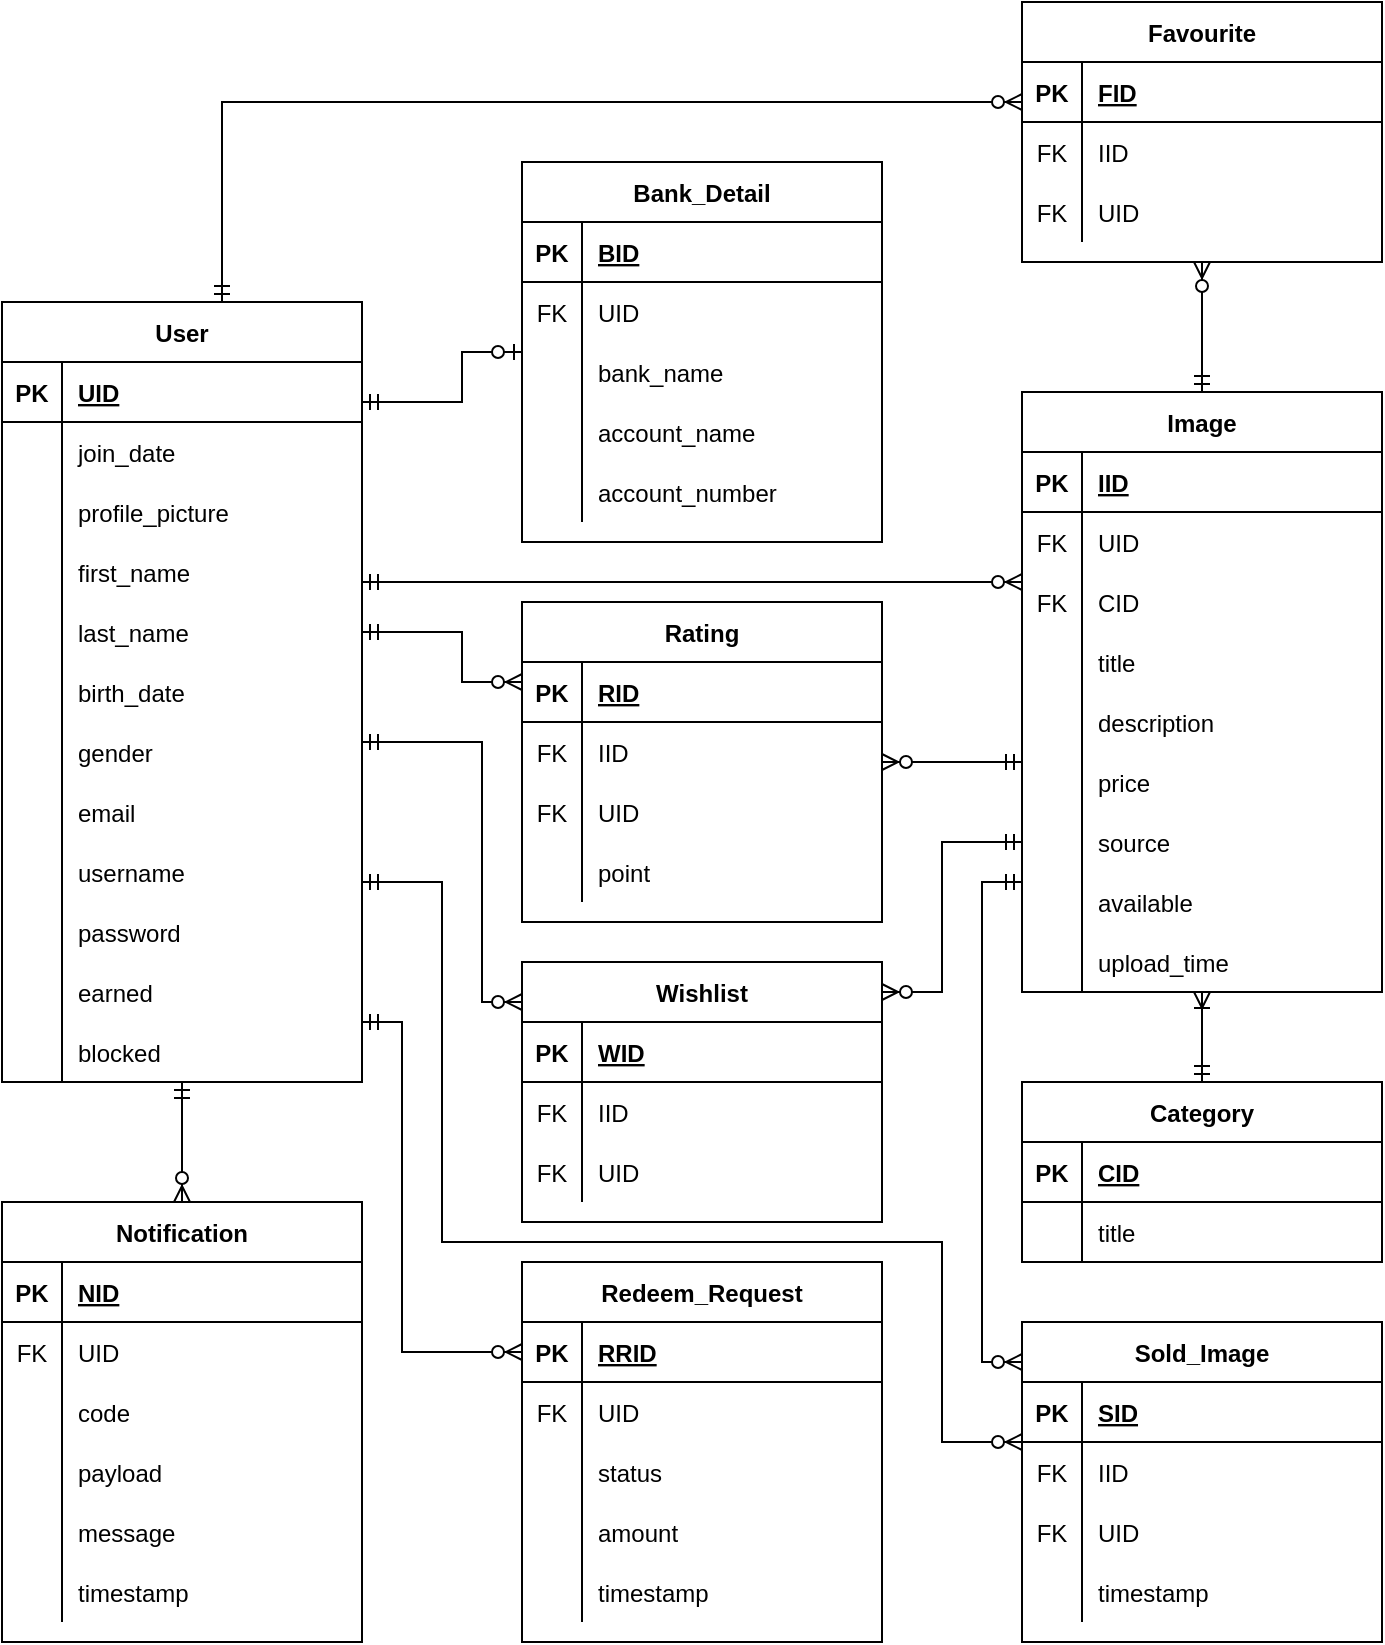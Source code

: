 <mxfile version="13.9.2" type="device"><diagram id="uGqhTN3AD_uf4wapNCK_" name="Page-1"><mxGraphModel dx="1673" dy="949" grid="1" gridSize="10" guides="1" tooltips="1" connect="1" arrows="1" fold="1" page="1" pageScale="1" pageWidth="827" pageHeight="1169" math="0" shadow="0"><root><mxCell id="0"/><mxCell id="1" parent="0"/><mxCell id="7LyW5g7tcgOkLx44lqVS-1" style="edgeStyle=orthogonalEdgeStyle;rounded=0;orthogonalLoop=1;jettySize=auto;html=1;endArrow=ERoneToMany;endFill=0;startArrow=ERmandOne;startFill=0;" edge="1" parent="1" source="88NbqXuKQ_mqCfw9Evpa-27" target="88NbqXuKQ_mqCfw9Evpa-14"><mxGeometry relative="1" as="geometry"><Array as="points"/></mxGeometry></mxCell><mxCell id="88NbqXuKQ_mqCfw9Evpa-27" value="Category" style="shape=table;startSize=30;container=1;collapsible=1;childLayout=tableLayout;fixedRows=1;rowLines=0;fontStyle=1;align=center;resizeLast=1;" parent="1" vertex="1"><mxGeometry x="580" y="630" width="180" height="90" as="geometry"/></mxCell><mxCell id="88NbqXuKQ_mqCfw9Evpa-28" value="" style="shape=partialRectangle;collapsible=0;dropTarget=0;pointerEvents=0;fillColor=none;top=0;left=0;bottom=1;right=0;points=[[0,0.5],[1,0.5]];portConstraint=eastwest;" parent="88NbqXuKQ_mqCfw9Evpa-27" vertex="1"><mxGeometry y="30" width="180" height="30" as="geometry"/></mxCell><mxCell id="88NbqXuKQ_mqCfw9Evpa-29" value="PK" style="shape=partialRectangle;connectable=0;fillColor=none;top=0;left=0;bottom=0;right=0;fontStyle=1;overflow=hidden;" parent="88NbqXuKQ_mqCfw9Evpa-28" vertex="1"><mxGeometry width="30" height="30" as="geometry"/></mxCell><mxCell id="88NbqXuKQ_mqCfw9Evpa-30" value="CID" style="shape=partialRectangle;connectable=0;fillColor=none;top=0;left=0;bottom=0;right=0;align=left;spacingLeft=6;fontStyle=5;overflow=hidden;" parent="88NbqXuKQ_mqCfw9Evpa-28" vertex="1"><mxGeometry x="30" width="150" height="30" as="geometry"/></mxCell><mxCell id="88NbqXuKQ_mqCfw9Evpa-31" value="" style="shape=partialRectangle;collapsible=0;dropTarget=0;pointerEvents=0;fillColor=none;top=0;left=0;bottom=0;right=0;points=[[0,0.5],[1,0.5]];portConstraint=eastwest;" parent="88NbqXuKQ_mqCfw9Evpa-27" vertex="1"><mxGeometry y="60" width="180" height="30" as="geometry"/></mxCell><mxCell id="88NbqXuKQ_mqCfw9Evpa-32" value="" style="shape=partialRectangle;connectable=0;fillColor=none;top=0;left=0;bottom=0;right=0;editable=1;overflow=hidden;" parent="88NbqXuKQ_mqCfw9Evpa-31" vertex="1"><mxGeometry width="30" height="30" as="geometry"/></mxCell><mxCell id="88NbqXuKQ_mqCfw9Evpa-33" value="title" style="shape=partialRectangle;connectable=0;fillColor=none;top=0;left=0;bottom=0;right=0;align=left;spacingLeft=6;overflow=hidden;" parent="88NbqXuKQ_mqCfw9Evpa-31" vertex="1"><mxGeometry x="30" width="150" height="30" as="geometry"/></mxCell><mxCell id="88NbqXuKQ_mqCfw9Evpa-14" value="Image" style="shape=table;startSize=30;container=1;collapsible=1;childLayout=tableLayout;fixedRows=1;rowLines=0;fontStyle=1;align=center;resizeLast=1;" parent="1" vertex="1"><mxGeometry x="580" y="285" width="180" height="300" as="geometry"/></mxCell><mxCell id="88NbqXuKQ_mqCfw9Evpa-15" value="" style="shape=partialRectangle;collapsible=0;dropTarget=0;pointerEvents=0;fillColor=none;top=0;left=0;bottom=1;right=0;points=[[0,0.5],[1,0.5]];portConstraint=eastwest;" parent="88NbqXuKQ_mqCfw9Evpa-14" vertex="1"><mxGeometry y="30" width="180" height="30" as="geometry"/></mxCell><mxCell id="88NbqXuKQ_mqCfw9Evpa-16" value="PK" style="shape=partialRectangle;connectable=0;fillColor=none;top=0;left=0;bottom=0;right=0;fontStyle=1;overflow=hidden;" parent="88NbqXuKQ_mqCfw9Evpa-15" vertex="1"><mxGeometry width="30" height="30" as="geometry"/></mxCell><mxCell id="88NbqXuKQ_mqCfw9Evpa-17" value="IID" style="shape=partialRectangle;connectable=0;fillColor=none;top=0;left=0;bottom=0;right=0;align=left;spacingLeft=6;fontStyle=5;overflow=hidden;" parent="88NbqXuKQ_mqCfw9Evpa-15" vertex="1"><mxGeometry x="30" width="150" height="30" as="geometry"/></mxCell><mxCell id="88NbqXuKQ_mqCfw9Evpa-191" value="" style="shape=partialRectangle;collapsible=0;dropTarget=0;pointerEvents=0;fillColor=none;top=0;left=0;bottom=0;right=0;points=[[0,0.5],[1,0.5]];portConstraint=eastwest;" parent="88NbqXuKQ_mqCfw9Evpa-14" vertex="1"><mxGeometry y="60" width="180" height="30" as="geometry"/></mxCell><mxCell id="88NbqXuKQ_mqCfw9Evpa-192" value="FK" style="shape=partialRectangle;connectable=0;fillColor=none;top=0;left=0;bottom=0;right=0;editable=1;overflow=hidden;" parent="88NbqXuKQ_mqCfw9Evpa-191" vertex="1"><mxGeometry width="30" height="30" as="geometry"/></mxCell><mxCell id="88NbqXuKQ_mqCfw9Evpa-193" value="UID" style="shape=partialRectangle;connectable=0;fillColor=none;top=0;left=0;bottom=0;right=0;align=left;spacingLeft=6;overflow=hidden;" parent="88NbqXuKQ_mqCfw9Evpa-191" vertex="1"><mxGeometry x="30" width="150" height="30" as="geometry"/></mxCell><mxCell id="88NbqXuKQ_mqCfw9Evpa-18" value="" style="shape=partialRectangle;collapsible=0;dropTarget=0;pointerEvents=0;fillColor=none;top=0;left=0;bottom=0;right=0;points=[[0,0.5],[1,0.5]];portConstraint=eastwest;" parent="88NbqXuKQ_mqCfw9Evpa-14" vertex="1"><mxGeometry y="90" width="180" height="30" as="geometry"/></mxCell><mxCell id="88NbqXuKQ_mqCfw9Evpa-19" value="FK" style="shape=partialRectangle;connectable=0;fillColor=none;top=0;left=0;bottom=0;right=0;editable=1;overflow=hidden;" parent="88NbqXuKQ_mqCfw9Evpa-18" vertex="1"><mxGeometry width="30" height="30" as="geometry"/></mxCell><mxCell id="88NbqXuKQ_mqCfw9Evpa-20" value="CID" style="shape=partialRectangle;connectable=0;fillColor=none;top=0;left=0;bottom=0;right=0;align=left;spacingLeft=6;overflow=hidden;" parent="88NbqXuKQ_mqCfw9Evpa-18" vertex="1"><mxGeometry x="30" width="150" height="30" as="geometry"/></mxCell><mxCell id="88NbqXuKQ_mqCfw9Evpa-21" value="" style="shape=partialRectangle;collapsible=0;dropTarget=0;pointerEvents=0;fillColor=none;top=0;left=0;bottom=0;right=0;points=[[0,0.5],[1,0.5]];portConstraint=eastwest;" parent="88NbqXuKQ_mqCfw9Evpa-14" vertex="1"><mxGeometry y="120" width="180" height="30" as="geometry"/></mxCell><mxCell id="88NbqXuKQ_mqCfw9Evpa-22" value="" style="shape=partialRectangle;connectable=0;fillColor=none;top=0;left=0;bottom=0;right=0;editable=1;overflow=hidden;" parent="88NbqXuKQ_mqCfw9Evpa-21" vertex="1"><mxGeometry width="30" height="30" as="geometry"/></mxCell><mxCell id="88NbqXuKQ_mqCfw9Evpa-23" value="title" style="shape=partialRectangle;connectable=0;fillColor=none;top=0;left=0;bottom=0;right=0;align=left;spacingLeft=6;overflow=hidden;" parent="88NbqXuKQ_mqCfw9Evpa-21" vertex="1"><mxGeometry x="30" width="150" height="30" as="geometry"/></mxCell><mxCell id="88NbqXuKQ_mqCfw9Evpa-24" value="" style="shape=partialRectangle;collapsible=0;dropTarget=0;pointerEvents=0;fillColor=none;top=0;left=0;bottom=0;right=0;points=[[0,0.5],[1,0.5]];portConstraint=eastwest;" parent="88NbqXuKQ_mqCfw9Evpa-14" vertex="1"><mxGeometry y="150" width="180" height="30" as="geometry"/></mxCell><mxCell id="88NbqXuKQ_mqCfw9Evpa-25" value="" style="shape=partialRectangle;connectable=0;fillColor=none;top=0;left=0;bottom=0;right=0;editable=1;overflow=hidden;" parent="88NbqXuKQ_mqCfw9Evpa-24" vertex="1"><mxGeometry width="30" height="30" as="geometry"/></mxCell><mxCell id="88NbqXuKQ_mqCfw9Evpa-26" value="description" style="shape=partialRectangle;connectable=0;fillColor=none;top=0;left=0;bottom=0;right=0;align=left;spacingLeft=6;overflow=hidden;" parent="88NbqXuKQ_mqCfw9Evpa-24" vertex="1"><mxGeometry x="30" width="150" height="30" as="geometry"/></mxCell><mxCell id="88NbqXuKQ_mqCfw9Evpa-131" value="" style="shape=partialRectangle;collapsible=0;dropTarget=0;pointerEvents=0;fillColor=none;top=0;left=0;bottom=0;right=0;points=[[0,0.5],[1,0.5]];portConstraint=eastwest;" parent="88NbqXuKQ_mqCfw9Evpa-14" vertex="1"><mxGeometry y="180" width="180" height="30" as="geometry"/></mxCell><mxCell id="88NbqXuKQ_mqCfw9Evpa-132" value="" style="shape=partialRectangle;connectable=0;fillColor=none;top=0;left=0;bottom=0;right=0;editable=1;overflow=hidden;" parent="88NbqXuKQ_mqCfw9Evpa-131" vertex="1"><mxGeometry width="30" height="30" as="geometry"/></mxCell><mxCell id="88NbqXuKQ_mqCfw9Evpa-133" value="price" style="shape=partialRectangle;connectable=0;fillColor=none;top=0;left=0;bottom=0;right=0;align=left;spacingLeft=6;overflow=hidden;" parent="88NbqXuKQ_mqCfw9Evpa-131" vertex="1"><mxGeometry x="30" width="150" height="30" as="geometry"/></mxCell><mxCell id="88NbqXuKQ_mqCfw9Evpa-137" value="" style="shape=partialRectangle;collapsible=0;dropTarget=0;pointerEvents=0;fillColor=none;top=0;left=0;bottom=0;right=0;points=[[0,0.5],[1,0.5]];portConstraint=eastwest;" parent="88NbqXuKQ_mqCfw9Evpa-14" vertex="1"><mxGeometry y="210" width="180" height="30" as="geometry"/></mxCell><mxCell id="88NbqXuKQ_mqCfw9Evpa-138" value="" style="shape=partialRectangle;connectable=0;fillColor=none;top=0;left=0;bottom=0;right=0;editable=1;overflow=hidden;" parent="88NbqXuKQ_mqCfw9Evpa-137" vertex="1"><mxGeometry width="30" height="30" as="geometry"/></mxCell><mxCell id="88NbqXuKQ_mqCfw9Evpa-139" value="source" style="shape=partialRectangle;connectable=0;fillColor=none;top=0;left=0;bottom=0;right=0;align=left;spacingLeft=6;overflow=hidden;" parent="88NbqXuKQ_mqCfw9Evpa-137" vertex="1"><mxGeometry x="30" width="150" height="30" as="geometry"/></mxCell><mxCell id="88NbqXuKQ_mqCfw9Evpa-141" value="" style="shape=partialRectangle;collapsible=0;dropTarget=0;pointerEvents=0;fillColor=none;top=0;left=0;bottom=0;right=0;points=[[0,0.5],[1,0.5]];portConstraint=eastwest;" parent="88NbqXuKQ_mqCfw9Evpa-14" vertex="1"><mxGeometry y="240" width="180" height="30" as="geometry"/></mxCell><mxCell id="88NbqXuKQ_mqCfw9Evpa-142" value="" style="shape=partialRectangle;connectable=0;fillColor=none;top=0;left=0;bottom=0;right=0;editable=1;overflow=hidden;" parent="88NbqXuKQ_mqCfw9Evpa-141" vertex="1"><mxGeometry width="30" height="30" as="geometry"/></mxCell><mxCell id="88NbqXuKQ_mqCfw9Evpa-143" value="available" style="shape=partialRectangle;connectable=0;fillColor=none;top=0;left=0;bottom=0;right=0;align=left;spacingLeft=6;overflow=hidden;" parent="88NbqXuKQ_mqCfw9Evpa-141" vertex="1"><mxGeometry x="30" width="150" height="30" as="geometry"/></mxCell><mxCell id="88NbqXuKQ_mqCfw9Evpa-134" value="" style="shape=partialRectangle;collapsible=0;dropTarget=0;pointerEvents=0;fillColor=none;top=0;left=0;bottom=0;right=0;points=[[0,0.5],[1,0.5]];portConstraint=eastwest;" parent="88NbqXuKQ_mqCfw9Evpa-14" vertex="1"><mxGeometry y="270" width="180" height="30" as="geometry"/></mxCell><mxCell id="88NbqXuKQ_mqCfw9Evpa-135" value="" style="shape=partialRectangle;connectable=0;fillColor=none;top=0;left=0;bottom=0;right=0;editable=1;overflow=hidden;" parent="88NbqXuKQ_mqCfw9Evpa-134" vertex="1"><mxGeometry width="30" height="30" as="geometry"/></mxCell><mxCell id="88NbqXuKQ_mqCfw9Evpa-136" value="upload_time" style="shape=partialRectangle;connectable=0;fillColor=none;top=0;left=0;bottom=0;right=0;align=left;spacingLeft=6;overflow=hidden;" parent="88NbqXuKQ_mqCfw9Evpa-134" vertex="1"><mxGeometry x="30" width="150" height="30" as="geometry"/></mxCell><mxCell id="88NbqXuKQ_mqCfw9Evpa-1" value="User" style="shape=table;startSize=30;container=1;collapsible=1;childLayout=tableLayout;fixedRows=1;rowLines=0;fontStyle=1;align=center;resizeLast=1;" parent="1" vertex="1"><mxGeometry x="70" y="240" width="180" height="390" as="geometry"/></mxCell><mxCell id="88NbqXuKQ_mqCfw9Evpa-2" value="" style="shape=partialRectangle;collapsible=0;dropTarget=0;pointerEvents=0;fillColor=none;top=0;left=0;bottom=1;right=0;points=[[0,0.5],[1,0.5]];portConstraint=eastwest;" parent="88NbqXuKQ_mqCfw9Evpa-1" vertex="1"><mxGeometry y="30" width="180" height="30" as="geometry"/></mxCell><mxCell id="88NbqXuKQ_mqCfw9Evpa-3" value="PK" style="shape=partialRectangle;connectable=0;fillColor=none;top=0;left=0;bottom=0;right=0;fontStyle=1;overflow=hidden;" parent="88NbqXuKQ_mqCfw9Evpa-2" vertex="1"><mxGeometry width="30" height="30" as="geometry"/></mxCell><mxCell id="88NbqXuKQ_mqCfw9Evpa-4" value="UID" style="shape=partialRectangle;connectable=0;fillColor=none;top=0;left=0;bottom=0;right=0;align=left;spacingLeft=6;fontStyle=5;overflow=hidden;" parent="88NbqXuKQ_mqCfw9Evpa-2" vertex="1"><mxGeometry x="30" width="150" height="30" as="geometry"/></mxCell><mxCell id="88NbqXuKQ_mqCfw9Evpa-156" value="" style="shape=partialRectangle;collapsible=0;dropTarget=0;pointerEvents=0;fillColor=none;top=0;left=0;bottom=0;right=0;points=[[0,0.5],[1,0.5]];portConstraint=eastwest;" parent="88NbqXuKQ_mqCfw9Evpa-1" vertex="1"><mxGeometry y="60" width="180" height="30" as="geometry"/></mxCell><mxCell id="88NbqXuKQ_mqCfw9Evpa-157" value="" style="shape=partialRectangle;connectable=0;fillColor=none;top=0;left=0;bottom=0;right=0;editable=1;overflow=hidden;" parent="88NbqXuKQ_mqCfw9Evpa-156" vertex="1"><mxGeometry width="30" height="30" as="geometry"/></mxCell><mxCell id="88NbqXuKQ_mqCfw9Evpa-158" value="join_date" style="shape=partialRectangle;connectable=0;fillColor=none;top=0;left=0;bottom=0;right=0;align=left;spacingLeft=6;overflow=hidden;" parent="88NbqXuKQ_mqCfw9Evpa-156" vertex="1"><mxGeometry x="30" width="150" height="30" as="geometry"/></mxCell><mxCell id="88NbqXuKQ_mqCfw9Evpa-232" value="" style="shape=partialRectangle;collapsible=0;dropTarget=0;pointerEvents=0;fillColor=none;top=0;left=0;bottom=0;right=0;points=[[0,0.5],[1,0.5]];portConstraint=eastwest;" parent="88NbqXuKQ_mqCfw9Evpa-1" vertex="1"><mxGeometry y="90" width="180" height="30" as="geometry"/></mxCell><mxCell id="88NbqXuKQ_mqCfw9Evpa-233" value="" style="shape=partialRectangle;connectable=0;fillColor=none;top=0;left=0;bottom=0;right=0;editable=1;overflow=hidden;" parent="88NbqXuKQ_mqCfw9Evpa-232" vertex="1"><mxGeometry width="30" height="30" as="geometry"/></mxCell><mxCell id="88NbqXuKQ_mqCfw9Evpa-234" value="profile_picture" style="shape=partialRectangle;connectable=0;fillColor=none;top=0;left=0;bottom=0;right=0;align=left;spacingLeft=6;overflow=hidden;" parent="88NbqXuKQ_mqCfw9Evpa-232" vertex="1"><mxGeometry x="30" width="150" height="30" as="geometry"/></mxCell><mxCell id="88NbqXuKQ_mqCfw9Evpa-11" value="" style="shape=partialRectangle;collapsible=0;dropTarget=0;pointerEvents=0;fillColor=none;top=0;left=0;bottom=0;right=0;points=[[0,0.5],[1,0.5]];portConstraint=eastwest;" parent="88NbqXuKQ_mqCfw9Evpa-1" vertex="1"><mxGeometry y="120" width="180" height="30" as="geometry"/></mxCell><mxCell id="88NbqXuKQ_mqCfw9Evpa-12" value="" style="shape=partialRectangle;connectable=0;fillColor=none;top=0;left=0;bottom=0;right=0;editable=1;overflow=hidden;" parent="88NbqXuKQ_mqCfw9Evpa-11" vertex="1"><mxGeometry width="30" height="30" as="geometry"/></mxCell><mxCell id="88NbqXuKQ_mqCfw9Evpa-13" value="first_name" style="shape=partialRectangle;connectable=0;fillColor=none;top=0;left=0;bottom=0;right=0;align=left;spacingLeft=6;overflow=hidden;" parent="88NbqXuKQ_mqCfw9Evpa-11" vertex="1"><mxGeometry x="30" width="150" height="30" as="geometry"/></mxCell><mxCell id="88NbqXuKQ_mqCfw9Evpa-144" value="" style="shape=partialRectangle;collapsible=0;dropTarget=0;pointerEvents=0;fillColor=none;top=0;left=0;bottom=0;right=0;points=[[0,0.5],[1,0.5]];portConstraint=eastwest;" parent="88NbqXuKQ_mqCfw9Evpa-1" vertex="1"><mxGeometry y="150" width="180" height="30" as="geometry"/></mxCell><mxCell id="88NbqXuKQ_mqCfw9Evpa-145" value="" style="shape=partialRectangle;connectable=0;fillColor=none;top=0;left=0;bottom=0;right=0;editable=1;overflow=hidden;" parent="88NbqXuKQ_mqCfw9Evpa-144" vertex="1"><mxGeometry width="30" height="30" as="geometry"/></mxCell><mxCell id="88NbqXuKQ_mqCfw9Evpa-146" value="last_name" style="shape=partialRectangle;connectable=0;fillColor=none;top=0;left=0;bottom=0;right=0;align=left;spacingLeft=6;overflow=hidden;" parent="88NbqXuKQ_mqCfw9Evpa-144" vertex="1"><mxGeometry x="30" width="150" height="30" as="geometry"/></mxCell><mxCell id="88NbqXuKQ_mqCfw9Evpa-150" value="" style="shape=partialRectangle;collapsible=0;dropTarget=0;pointerEvents=0;fillColor=none;top=0;left=0;bottom=0;right=0;points=[[0,0.5],[1,0.5]];portConstraint=eastwest;" parent="88NbqXuKQ_mqCfw9Evpa-1" vertex="1"><mxGeometry y="180" width="180" height="30" as="geometry"/></mxCell><mxCell id="88NbqXuKQ_mqCfw9Evpa-151" value="" style="shape=partialRectangle;connectable=0;fillColor=none;top=0;left=0;bottom=0;right=0;editable=1;overflow=hidden;" parent="88NbqXuKQ_mqCfw9Evpa-150" vertex="1"><mxGeometry width="30" height="30" as="geometry"/></mxCell><mxCell id="88NbqXuKQ_mqCfw9Evpa-152" value="birth_date" style="shape=partialRectangle;connectable=0;fillColor=none;top=0;left=0;bottom=0;right=0;align=left;spacingLeft=6;overflow=hidden;" parent="88NbqXuKQ_mqCfw9Evpa-150" vertex="1"><mxGeometry x="30" width="150" height="30" as="geometry"/></mxCell><mxCell id="88NbqXuKQ_mqCfw9Evpa-147" value="" style="shape=partialRectangle;collapsible=0;dropTarget=0;pointerEvents=0;fillColor=none;top=0;left=0;bottom=0;right=0;points=[[0,0.5],[1,0.5]];portConstraint=eastwest;" parent="88NbqXuKQ_mqCfw9Evpa-1" vertex="1"><mxGeometry y="210" width="180" height="30" as="geometry"/></mxCell><mxCell id="88NbqXuKQ_mqCfw9Evpa-148" value="" style="shape=partialRectangle;connectable=0;fillColor=none;top=0;left=0;bottom=0;right=0;editable=1;overflow=hidden;" parent="88NbqXuKQ_mqCfw9Evpa-147" vertex="1"><mxGeometry width="30" height="30" as="geometry"/></mxCell><mxCell id="88NbqXuKQ_mqCfw9Evpa-149" value="gender" style="shape=partialRectangle;connectable=0;fillColor=none;top=0;left=0;bottom=0;right=0;align=left;spacingLeft=6;overflow=hidden;" parent="88NbqXuKQ_mqCfw9Evpa-147" vertex="1"><mxGeometry x="30" width="150" height="30" as="geometry"/></mxCell><mxCell id="88NbqXuKQ_mqCfw9Evpa-153" value="" style="shape=partialRectangle;collapsible=0;dropTarget=0;pointerEvents=0;fillColor=none;top=0;left=0;bottom=0;right=0;points=[[0,0.5],[1,0.5]];portConstraint=eastwest;" parent="88NbqXuKQ_mqCfw9Evpa-1" vertex="1"><mxGeometry y="240" width="180" height="30" as="geometry"/></mxCell><mxCell id="88NbqXuKQ_mqCfw9Evpa-154" value="" style="shape=partialRectangle;connectable=0;fillColor=none;top=0;left=0;bottom=0;right=0;editable=1;overflow=hidden;" parent="88NbqXuKQ_mqCfw9Evpa-153" vertex="1"><mxGeometry width="30" height="30" as="geometry"/></mxCell><mxCell id="88NbqXuKQ_mqCfw9Evpa-155" value="email" style="shape=partialRectangle;connectable=0;fillColor=none;top=0;left=0;bottom=0;right=0;align=left;spacingLeft=6;overflow=hidden;" parent="88NbqXuKQ_mqCfw9Evpa-153" vertex="1"><mxGeometry x="30" width="150" height="30" as="geometry"/></mxCell><mxCell id="88NbqXuKQ_mqCfw9Evpa-5" value="" style="shape=partialRectangle;collapsible=0;dropTarget=0;pointerEvents=0;fillColor=none;top=0;left=0;bottom=0;right=0;points=[[0,0.5],[1,0.5]];portConstraint=eastwest;" parent="88NbqXuKQ_mqCfw9Evpa-1" vertex="1"><mxGeometry y="270" width="180" height="30" as="geometry"/></mxCell><mxCell id="88NbqXuKQ_mqCfw9Evpa-6" value="" style="shape=partialRectangle;connectable=0;fillColor=none;top=0;left=0;bottom=0;right=0;editable=1;overflow=hidden;" parent="88NbqXuKQ_mqCfw9Evpa-5" vertex="1"><mxGeometry width="30" height="30" as="geometry"/></mxCell><mxCell id="88NbqXuKQ_mqCfw9Evpa-7" value="username" style="shape=partialRectangle;connectable=0;fillColor=none;top=0;left=0;bottom=0;right=0;align=left;spacingLeft=6;overflow=hidden;" parent="88NbqXuKQ_mqCfw9Evpa-5" vertex="1"><mxGeometry x="30" width="150" height="30" as="geometry"/></mxCell><mxCell id="88NbqXuKQ_mqCfw9Evpa-8" value="" style="shape=partialRectangle;collapsible=0;dropTarget=0;pointerEvents=0;fillColor=none;top=0;left=0;bottom=0;right=0;points=[[0,0.5],[1,0.5]];portConstraint=eastwest;" parent="88NbqXuKQ_mqCfw9Evpa-1" vertex="1"><mxGeometry y="300" width="180" height="30" as="geometry"/></mxCell><mxCell id="88NbqXuKQ_mqCfw9Evpa-9" value="" style="shape=partialRectangle;connectable=0;fillColor=none;top=0;left=0;bottom=0;right=0;editable=1;overflow=hidden;" parent="88NbqXuKQ_mqCfw9Evpa-8" vertex="1"><mxGeometry width="30" height="30" as="geometry"/></mxCell><mxCell id="88NbqXuKQ_mqCfw9Evpa-10" value="password" style="shape=partialRectangle;connectable=0;fillColor=none;top=0;left=0;bottom=0;right=0;align=left;spacingLeft=6;overflow=hidden;" parent="88NbqXuKQ_mqCfw9Evpa-8" vertex="1"><mxGeometry x="30" width="150" height="30" as="geometry"/></mxCell><mxCell id="88NbqXuKQ_mqCfw9Evpa-159" value="" style="shape=partialRectangle;collapsible=0;dropTarget=0;pointerEvents=0;fillColor=none;top=0;left=0;bottom=0;right=0;points=[[0,0.5],[1,0.5]];portConstraint=eastwest;" parent="88NbqXuKQ_mqCfw9Evpa-1" vertex="1"><mxGeometry y="330" width="180" height="30" as="geometry"/></mxCell><mxCell id="88NbqXuKQ_mqCfw9Evpa-160" value="" style="shape=partialRectangle;connectable=0;fillColor=none;top=0;left=0;bottom=0;right=0;editable=1;overflow=hidden;" parent="88NbqXuKQ_mqCfw9Evpa-159" vertex="1"><mxGeometry width="30" height="30" as="geometry"/></mxCell><mxCell id="88NbqXuKQ_mqCfw9Evpa-161" value="earned" style="shape=partialRectangle;connectable=0;fillColor=none;top=0;left=0;bottom=0;right=0;align=left;spacingLeft=6;overflow=hidden;" parent="88NbqXuKQ_mqCfw9Evpa-159" vertex="1"><mxGeometry x="30" width="150" height="30" as="geometry"/></mxCell><mxCell id="88NbqXuKQ_mqCfw9Evpa-229" value="" style="shape=partialRectangle;collapsible=0;dropTarget=0;pointerEvents=0;fillColor=none;top=0;left=0;bottom=0;right=0;points=[[0,0.5],[1,0.5]];portConstraint=eastwest;" parent="88NbqXuKQ_mqCfw9Evpa-1" vertex="1"><mxGeometry y="360" width="180" height="30" as="geometry"/></mxCell><mxCell id="88NbqXuKQ_mqCfw9Evpa-230" value="" style="shape=partialRectangle;connectable=0;fillColor=none;top=0;left=0;bottom=0;right=0;editable=1;overflow=hidden;" parent="88NbqXuKQ_mqCfw9Evpa-229" vertex="1"><mxGeometry width="30" height="30" as="geometry"/></mxCell><mxCell id="88NbqXuKQ_mqCfw9Evpa-231" value="blocked" style="shape=partialRectangle;connectable=0;fillColor=none;top=0;left=0;bottom=0;right=0;align=left;spacingLeft=6;overflow=hidden;" parent="88NbqXuKQ_mqCfw9Evpa-229" vertex="1"><mxGeometry x="30" width="150" height="30" as="geometry"/></mxCell><mxCell id="88NbqXuKQ_mqCfw9Evpa-71" value="Rating" style="shape=table;startSize=30;container=1;collapsible=1;childLayout=tableLayout;fixedRows=1;rowLines=0;fontStyle=1;align=center;resizeLast=1;" parent="1" vertex="1"><mxGeometry x="330" y="390" width="180" height="160" as="geometry"/></mxCell><mxCell id="88NbqXuKQ_mqCfw9Evpa-72" value="" style="shape=partialRectangle;collapsible=0;dropTarget=0;pointerEvents=0;fillColor=none;top=0;left=0;bottom=1;right=0;points=[[0,0.5],[1,0.5]];portConstraint=eastwest;" parent="88NbqXuKQ_mqCfw9Evpa-71" vertex="1"><mxGeometry y="30" width="180" height="30" as="geometry"/></mxCell><mxCell id="88NbqXuKQ_mqCfw9Evpa-73" value="PK" style="shape=partialRectangle;connectable=0;fillColor=none;top=0;left=0;bottom=0;right=0;fontStyle=1;overflow=hidden;" parent="88NbqXuKQ_mqCfw9Evpa-72" vertex="1"><mxGeometry width="30" height="30" as="geometry"/></mxCell><mxCell id="88NbqXuKQ_mqCfw9Evpa-74" value="RID" style="shape=partialRectangle;connectable=0;fillColor=none;top=0;left=0;bottom=0;right=0;align=left;spacingLeft=6;fontStyle=5;overflow=hidden;" parent="88NbqXuKQ_mqCfw9Evpa-72" vertex="1"><mxGeometry x="30" width="150" height="30" as="geometry"/></mxCell><mxCell id="88NbqXuKQ_mqCfw9Evpa-75" value="" style="shape=partialRectangle;collapsible=0;dropTarget=0;pointerEvents=0;fillColor=none;top=0;left=0;bottom=0;right=0;points=[[0,0.5],[1,0.5]];portConstraint=eastwest;" parent="88NbqXuKQ_mqCfw9Evpa-71" vertex="1"><mxGeometry y="60" width="180" height="30" as="geometry"/></mxCell><mxCell id="88NbqXuKQ_mqCfw9Evpa-76" value="FK" style="shape=partialRectangle;connectable=0;fillColor=none;top=0;left=0;bottom=0;right=0;editable=1;overflow=hidden;" parent="88NbqXuKQ_mqCfw9Evpa-75" vertex="1"><mxGeometry width="30" height="30" as="geometry"/></mxCell><mxCell id="88NbqXuKQ_mqCfw9Evpa-77" value="IID" style="shape=partialRectangle;connectable=0;fillColor=none;top=0;left=0;bottom=0;right=0;align=left;spacingLeft=6;overflow=hidden;" parent="88NbqXuKQ_mqCfw9Evpa-75" vertex="1"><mxGeometry x="30" width="150" height="30" as="geometry"/></mxCell><mxCell id="88NbqXuKQ_mqCfw9Evpa-78" value="" style="shape=partialRectangle;collapsible=0;dropTarget=0;pointerEvents=0;fillColor=none;top=0;left=0;bottom=0;right=0;points=[[0,0.5],[1,0.5]];portConstraint=eastwest;" parent="88NbqXuKQ_mqCfw9Evpa-71" vertex="1"><mxGeometry y="90" width="180" height="30" as="geometry"/></mxCell><mxCell id="88NbqXuKQ_mqCfw9Evpa-79" value="FK" style="shape=partialRectangle;connectable=0;fillColor=none;top=0;left=0;bottom=0;right=0;editable=1;overflow=hidden;" parent="88NbqXuKQ_mqCfw9Evpa-78" vertex="1"><mxGeometry width="30" height="30" as="geometry"/></mxCell><mxCell id="88NbqXuKQ_mqCfw9Evpa-80" value="UID" style="shape=partialRectangle;connectable=0;fillColor=none;top=0;left=0;bottom=0;right=0;align=left;spacingLeft=6;overflow=hidden;" parent="88NbqXuKQ_mqCfw9Evpa-78" vertex="1"><mxGeometry x="30" width="150" height="30" as="geometry"/></mxCell><mxCell id="88NbqXuKQ_mqCfw9Evpa-81" value="" style="shape=partialRectangle;collapsible=0;dropTarget=0;pointerEvents=0;fillColor=none;top=0;left=0;bottom=0;right=0;points=[[0,0.5],[1,0.5]];portConstraint=eastwest;" parent="88NbqXuKQ_mqCfw9Evpa-71" vertex="1"><mxGeometry y="120" width="180" height="30" as="geometry"/></mxCell><mxCell id="88NbqXuKQ_mqCfw9Evpa-82" value="" style="shape=partialRectangle;connectable=0;fillColor=none;top=0;left=0;bottom=0;right=0;editable=1;overflow=hidden;" parent="88NbqXuKQ_mqCfw9Evpa-81" vertex="1"><mxGeometry width="30" height="30" as="geometry"/></mxCell><mxCell id="88NbqXuKQ_mqCfw9Evpa-83" value="point" style="shape=partialRectangle;connectable=0;fillColor=none;top=0;left=0;bottom=0;right=0;align=left;spacingLeft=6;overflow=hidden;" parent="88NbqXuKQ_mqCfw9Evpa-81" vertex="1"><mxGeometry x="30" width="150" height="30" as="geometry"/></mxCell><mxCell id="88NbqXuKQ_mqCfw9Evpa-175" value="Bank_Detail" style="shape=table;startSize=30;container=1;collapsible=1;childLayout=tableLayout;fixedRows=1;rowLines=0;fontStyle=1;align=center;resizeLast=1;" parent="1" vertex="1"><mxGeometry x="330" y="170" width="180" height="190" as="geometry"/></mxCell><mxCell id="88NbqXuKQ_mqCfw9Evpa-176" value="" style="shape=partialRectangle;collapsible=0;dropTarget=0;pointerEvents=0;fillColor=none;top=0;left=0;bottom=1;right=0;points=[[0,0.5],[1,0.5]];portConstraint=eastwest;" parent="88NbqXuKQ_mqCfw9Evpa-175" vertex="1"><mxGeometry y="30" width="180" height="30" as="geometry"/></mxCell><mxCell id="88NbqXuKQ_mqCfw9Evpa-177" value="PK" style="shape=partialRectangle;connectable=0;fillColor=none;top=0;left=0;bottom=0;right=0;fontStyle=1;overflow=hidden;" parent="88NbqXuKQ_mqCfw9Evpa-176" vertex="1"><mxGeometry width="30" height="30" as="geometry"/></mxCell><mxCell id="88NbqXuKQ_mqCfw9Evpa-178" value="BID" style="shape=partialRectangle;connectable=0;fillColor=none;top=0;left=0;bottom=0;right=0;align=left;spacingLeft=6;fontStyle=5;overflow=hidden;" parent="88NbqXuKQ_mqCfw9Evpa-176" vertex="1"><mxGeometry x="30" width="150" height="30" as="geometry"/></mxCell><mxCell id="88NbqXuKQ_mqCfw9Evpa-179" value="" style="shape=partialRectangle;collapsible=0;dropTarget=0;pointerEvents=0;fillColor=none;top=0;left=0;bottom=0;right=0;points=[[0,0.5],[1,0.5]];portConstraint=eastwest;" parent="88NbqXuKQ_mqCfw9Evpa-175" vertex="1"><mxGeometry y="60" width="180" height="30" as="geometry"/></mxCell><mxCell id="88NbqXuKQ_mqCfw9Evpa-180" value="FK" style="shape=partialRectangle;connectable=0;fillColor=none;top=0;left=0;bottom=0;right=0;editable=1;overflow=hidden;" parent="88NbqXuKQ_mqCfw9Evpa-179" vertex="1"><mxGeometry width="30" height="30" as="geometry"/></mxCell><mxCell id="88NbqXuKQ_mqCfw9Evpa-181" value="UID" style="shape=partialRectangle;connectable=0;fillColor=none;top=0;left=0;bottom=0;right=0;align=left;spacingLeft=6;overflow=hidden;" parent="88NbqXuKQ_mqCfw9Evpa-179" vertex="1"><mxGeometry x="30" width="150" height="30" as="geometry"/></mxCell><mxCell id="88NbqXuKQ_mqCfw9Evpa-182" value="" style="shape=partialRectangle;collapsible=0;dropTarget=0;pointerEvents=0;fillColor=none;top=0;left=0;bottom=0;right=0;points=[[0,0.5],[1,0.5]];portConstraint=eastwest;" parent="88NbqXuKQ_mqCfw9Evpa-175" vertex="1"><mxGeometry y="90" width="180" height="30" as="geometry"/></mxCell><mxCell id="88NbqXuKQ_mqCfw9Evpa-183" value="" style="shape=partialRectangle;connectable=0;fillColor=none;top=0;left=0;bottom=0;right=0;editable=1;overflow=hidden;" parent="88NbqXuKQ_mqCfw9Evpa-182" vertex="1"><mxGeometry width="30" height="30" as="geometry"/></mxCell><mxCell id="88NbqXuKQ_mqCfw9Evpa-184" value="bank_name" style="shape=partialRectangle;connectable=0;fillColor=none;top=0;left=0;bottom=0;right=0;align=left;spacingLeft=6;overflow=hidden;" parent="88NbqXuKQ_mqCfw9Evpa-182" vertex="1"><mxGeometry x="30" width="150" height="30" as="geometry"/></mxCell><mxCell id="88NbqXuKQ_mqCfw9Evpa-185" value="" style="shape=partialRectangle;collapsible=0;dropTarget=0;pointerEvents=0;fillColor=none;top=0;left=0;bottom=0;right=0;points=[[0,0.5],[1,0.5]];portConstraint=eastwest;" parent="88NbqXuKQ_mqCfw9Evpa-175" vertex="1"><mxGeometry y="120" width="180" height="30" as="geometry"/></mxCell><mxCell id="88NbqXuKQ_mqCfw9Evpa-186" value="" style="shape=partialRectangle;connectable=0;fillColor=none;top=0;left=0;bottom=0;right=0;editable=1;overflow=hidden;" parent="88NbqXuKQ_mqCfw9Evpa-185" vertex="1"><mxGeometry width="30" height="30" as="geometry"/></mxCell><mxCell id="88NbqXuKQ_mqCfw9Evpa-187" value="account_name" style="shape=partialRectangle;connectable=0;fillColor=none;top=0;left=0;bottom=0;right=0;align=left;spacingLeft=6;overflow=hidden;" parent="88NbqXuKQ_mqCfw9Evpa-185" vertex="1"><mxGeometry x="30" width="150" height="30" as="geometry"/></mxCell><mxCell id="88NbqXuKQ_mqCfw9Evpa-188" value="" style="shape=partialRectangle;collapsible=0;dropTarget=0;pointerEvents=0;fillColor=none;top=0;left=0;bottom=0;right=0;points=[[0,0.5],[1,0.5]];portConstraint=eastwest;" parent="88NbqXuKQ_mqCfw9Evpa-175" vertex="1"><mxGeometry y="150" width="180" height="30" as="geometry"/></mxCell><mxCell id="88NbqXuKQ_mqCfw9Evpa-189" value="" style="shape=partialRectangle;connectable=0;fillColor=none;top=0;left=0;bottom=0;right=0;editable=1;overflow=hidden;" parent="88NbqXuKQ_mqCfw9Evpa-188" vertex="1"><mxGeometry width="30" height="30" as="geometry"/></mxCell><mxCell id="88NbqXuKQ_mqCfw9Evpa-190" value="account_number" style="shape=partialRectangle;connectable=0;fillColor=none;top=0;left=0;bottom=0;right=0;align=left;spacingLeft=6;overflow=hidden;" parent="88NbqXuKQ_mqCfw9Evpa-188" vertex="1"><mxGeometry x="30" width="150" height="30" as="geometry"/></mxCell><mxCell id="88NbqXuKQ_mqCfw9Evpa-84" value="Favourite" style="shape=table;startSize=30;container=1;collapsible=1;childLayout=tableLayout;fixedRows=1;rowLines=0;fontStyle=1;align=center;resizeLast=1;" parent="1" vertex="1"><mxGeometry x="580" y="90" width="180" height="130" as="geometry"/></mxCell><mxCell id="88NbqXuKQ_mqCfw9Evpa-85" value="" style="shape=partialRectangle;collapsible=0;dropTarget=0;pointerEvents=0;fillColor=none;top=0;left=0;bottom=1;right=0;points=[[0,0.5],[1,0.5]];portConstraint=eastwest;" parent="88NbqXuKQ_mqCfw9Evpa-84" vertex="1"><mxGeometry y="30" width="180" height="30" as="geometry"/></mxCell><mxCell id="88NbqXuKQ_mqCfw9Evpa-86" value="PK" style="shape=partialRectangle;connectable=0;fillColor=none;top=0;left=0;bottom=0;right=0;fontStyle=1;overflow=hidden;" parent="88NbqXuKQ_mqCfw9Evpa-85" vertex="1"><mxGeometry width="30" height="30" as="geometry"/></mxCell><mxCell id="88NbqXuKQ_mqCfw9Evpa-87" value="FID" style="shape=partialRectangle;connectable=0;fillColor=none;top=0;left=0;bottom=0;right=0;align=left;spacingLeft=6;fontStyle=5;overflow=hidden;" parent="88NbqXuKQ_mqCfw9Evpa-85" vertex="1"><mxGeometry x="30" width="150" height="30" as="geometry"/></mxCell><mxCell id="88NbqXuKQ_mqCfw9Evpa-88" value="" style="shape=partialRectangle;collapsible=0;dropTarget=0;pointerEvents=0;fillColor=none;top=0;left=0;bottom=0;right=0;points=[[0,0.5],[1,0.5]];portConstraint=eastwest;" parent="88NbqXuKQ_mqCfw9Evpa-84" vertex="1"><mxGeometry y="60" width="180" height="30" as="geometry"/></mxCell><mxCell id="88NbqXuKQ_mqCfw9Evpa-89" value="FK" style="shape=partialRectangle;connectable=0;fillColor=none;top=0;left=0;bottom=0;right=0;editable=1;overflow=hidden;" parent="88NbqXuKQ_mqCfw9Evpa-88" vertex="1"><mxGeometry width="30" height="30" as="geometry"/></mxCell><mxCell id="88NbqXuKQ_mqCfw9Evpa-90" value="IID" style="shape=partialRectangle;connectable=0;fillColor=none;top=0;left=0;bottom=0;right=0;align=left;spacingLeft=6;overflow=hidden;" parent="88NbqXuKQ_mqCfw9Evpa-88" vertex="1"><mxGeometry x="30" width="150" height="30" as="geometry"/></mxCell><mxCell id="88NbqXuKQ_mqCfw9Evpa-91" value="" style="shape=partialRectangle;collapsible=0;dropTarget=0;pointerEvents=0;fillColor=none;top=0;left=0;bottom=0;right=0;points=[[0,0.5],[1,0.5]];portConstraint=eastwest;" parent="88NbqXuKQ_mqCfw9Evpa-84" vertex="1"><mxGeometry y="90" width="180" height="30" as="geometry"/></mxCell><mxCell id="88NbqXuKQ_mqCfw9Evpa-92" value="FK" style="shape=partialRectangle;connectable=0;fillColor=none;top=0;left=0;bottom=0;right=0;editable=1;overflow=hidden;" parent="88NbqXuKQ_mqCfw9Evpa-91" vertex="1"><mxGeometry width="30" height="30" as="geometry"/></mxCell><mxCell id="88NbqXuKQ_mqCfw9Evpa-93" value="UID" style="shape=partialRectangle;connectable=0;fillColor=none;top=0;left=0;bottom=0;right=0;align=left;spacingLeft=6;overflow=hidden;" parent="88NbqXuKQ_mqCfw9Evpa-91" vertex="1"><mxGeometry x="30" width="150" height="30" as="geometry"/></mxCell><mxCell id="88NbqXuKQ_mqCfw9Evpa-97" value="Wishlist" style="shape=table;startSize=30;container=1;collapsible=1;childLayout=tableLayout;fixedRows=1;rowLines=0;fontStyle=1;align=center;resizeLast=1;" parent="1" vertex="1"><mxGeometry x="330" y="570" width="180" height="130" as="geometry"/></mxCell><mxCell id="88NbqXuKQ_mqCfw9Evpa-98" value="" style="shape=partialRectangle;collapsible=0;dropTarget=0;pointerEvents=0;fillColor=none;top=0;left=0;bottom=1;right=0;points=[[0,0.5],[1,0.5]];portConstraint=eastwest;" parent="88NbqXuKQ_mqCfw9Evpa-97" vertex="1"><mxGeometry y="30" width="180" height="30" as="geometry"/></mxCell><mxCell id="88NbqXuKQ_mqCfw9Evpa-99" value="PK" style="shape=partialRectangle;connectable=0;fillColor=none;top=0;left=0;bottom=0;right=0;fontStyle=1;overflow=hidden;" parent="88NbqXuKQ_mqCfw9Evpa-98" vertex="1"><mxGeometry width="30" height="30" as="geometry"/></mxCell><mxCell id="88NbqXuKQ_mqCfw9Evpa-100" value="WID" style="shape=partialRectangle;connectable=0;fillColor=none;top=0;left=0;bottom=0;right=0;align=left;spacingLeft=6;fontStyle=5;overflow=hidden;" parent="88NbqXuKQ_mqCfw9Evpa-98" vertex="1"><mxGeometry x="30" width="150" height="30" as="geometry"/></mxCell><mxCell id="88NbqXuKQ_mqCfw9Evpa-101" value="" style="shape=partialRectangle;collapsible=0;dropTarget=0;pointerEvents=0;fillColor=none;top=0;left=0;bottom=0;right=0;points=[[0,0.5],[1,0.5]];portConstraint=eastwest;" parent="88NbqXuKQ_mqCfw9Evpa-97" vertex="1"><mxGeometry y="60" width="180" height="30" as="geometry"/></mxCell><mxCell id="88NbqXuKQ_mqCfw9Evpa-102" value="FK" style="shape=partialRectangle;connectable=0;fillColor=none;top=0;left=0;bottom=0;right=0;editable=1;overflow=hidden;" parent="88NbqXuKQ_mqCfw9Evpa-101" vertex="1"><mxGeometry width="30" height="30" as="geometry"/></mxCell><mxCell id="88NbqXuKQ_mqCfw9Evpa-103" value="IID" style="shape=partialRectangle;connectable=0;fillColor=none;top=0;left=0;bottom=0;right=0;align=left;spacingLeft=6;overflow=hidden;" parent="88NbqXuKQ_mqCfw9Evpa-101" vertex="1"><mxGeometry x="30" width="150" height="30" as="geometry"/></mxCell><mxCell id="88NbqXuKQ_mqCfw9Evpa-104" value="" style="shape=partialRectangle;collapsible=0;dropTarget=0;pointerEvents=0;fillColor=none;top=0;left=0;bottom=0;right=0;points=[[0,0.5],[1,0.5]];portConstraint=eastwest;" parent="88NbqXuKQ_mqCfw9Evpa-97" vertex="1"><mxGeometry y="90" width="180" height="30" as="geometry"/></mxCell><mxCell id="88NbqXuKQ_mqCfw9Evpa-105" value="FK" style="shape=partialRectangle;connectable=0;fillColor=none;top=0;left=0;bottom=0;right=0;editable=1;overflow=hidden;" parent="88NbqXuKQ_mqCfw9Evpa-104" vertex="1"><mxGeometry width="30" height="30" as="geometry"/></mxCell><mxCell id="88NbqXuKQ_mqCfw9Evpa-106" value="UID" style="shape=partialRectangle;connectable=0;fillColor=none;top=0;left=0;bottom=0;right=0;align=left;spacingLeft=6;overflow=hidden;" parent="88NbqXuKQ_mqCfw9Evpa-104" vertex="1"><mxGeometry x="30" width="150" height="30" as="geometry"/></mxCell><mxCell id="88NbqXuKQ_mqCfw9Evpa-207" value="Sold_Image" style="shape=table;startSize=30;container=1;collapsible=1;childLayout=tableLayout;fixedRows=1;rowLines=0;fontStyle=1;align=center;resizeLast=1;" parent="1" vertex="1"><mxGeometry x="580" y="750" width="180" height="160" as="geometry"/></mxCell><mxCell id="88NbqXuKQ_mqCfw9Evpa-208" value="" style="shape=partialRectangle;collapsible=0;dropTarget=0;pointerEvents=0;fillColor=none;top=0;left=0;bottom=1;right=0;points=[[0,0.5],[1,0.5]];portConstraint=eastwest;" parent="88NbqXuKQ_mqCfw9Evpa-207" vertex="1"><mxGeometry y="30" width="180" height="30" as="geometry"/></mxCell><mxCell id="88NbqXuKQ_mqCfw9Evpa-209" value="PK" style="shape=partialRectangle;connectable=0;fillColor=none;top=0;left=0;bottom=0;right=0;fontStyle=1;overflow=hidden;" parent="88NbqXuKQ_mqCfw9Evpa-208" vertex="1"><mxGeometry width="30" height="30" as="geometry"/></mxCell><mxCell id="88NbqXuKQ_mqCfw9Evpa-210" value="SID" style="shape=partialRectangle;connectable=0;fillColor=none;top=0;left=0;bottom=0;right=0;align=left;spacingLeft=6;fontStyle=5;overflow=hidden;" parent="88NbqXuKQ_mqCfw9Evpa-208" vertex="1"><mxGeometry x="30" width="150" height="30" as="geometry"/></mxCell><mxCell id="88NbqXuKQ_mqCfw9Evpa-211" value="" style="shape=partialRectangle;collapsible=0;dropTarget=0;pointerEvents=0;fillColor=none;top=0;left=0;bottom=0;right=0;points=[[0,0.5],[1,0.5]];portConstraint=eastwest;" parent="88NbqXuKQ_mqCfw9Evpa-207" vertex="1"><mxGeometry y="60" width="180" height="30" as="geometry"/></mxCell><mxCell id="88NbqXuKQ_mqCfw9Evpa-212" value="FK" style="shape=partialRectangle;connectable=0;fillColor=none;top=0;left=0;bottom=0;right=0;editable=1;overflow=hidden;" parent="88NbqXuKQ_mqCfw9Evpa-211" vertex="1"><mxGeometry width="30" height="30" as="geometry"/></mxCell><mxCell id="88NbqXuKQ_mqCfw9Evpa-213" value="IID" style="shape=partialRectangle;connectable=0;fillColor=none;top=0;left=0;bottom=0;right=0;align=left;spacingLeft=6;overflow=hidden;" parent="88NbqXuKQ_mqCfw9Evpa-211" vertex="1"><mxGeometry x="30" width="150" height="30" as="geometry"/></mxCell><mxCell id="88NbqXuKQ_mqCfw9Evpa-214" value="" style="shape=partialRectangle;collapsible=0;dropTarget=0;pointerEvents=0;fillColor=none;top=0;left=0;bottom=0;right=0;points=[[0,0.5],[1,0.5]];portConstraint=eastwest;" parent="88NbqXuKQ_mqCfw9Evpa-207" vertex="1"><mxGeometry y="90" width="180" height="30" as="geometry"/></mxCell><mxCell id="88NbqXuKQ_mqCfw9Evpa-215" value="FK" style="shape=partialRectangle;connectable=0;fillColor=none;top=0;left=0;bottom=0;right=0;editable=1;overflow=hidden;" parent="88NbqXuKQ_mqCfw9Evpa-214" vertex="1"><mxGeometry width="30" height="30" as="geometry"/></mxCell><mxCell id="88NbqXuKQ_mqCfw9Evpa-216" value="UID" style="shape=partialRectangle;connectable=0;fillColor=none;top=0;left=0;bottom=0;right=0;align=left;spacingLeft=6;overflow=hidden;" parent="88NbqXuKQ_mqCfw9Evpa-214" vertex="1"><mxGeometry x="30" width="150" height="30" as="geometry"/></mxCell><mxCell id="88NbqXuKQ_mqCfw9Evpa-220" value="" style="shape=partialRectangle;collapsible=0;dropTarget=0;pointerEvents=0;fillColor=none;top=0;left=0;bottom=0;right=0;points=[[0,0.5],[1,0.5]];portConstraint=eastwest;" parent="88NbqXuKQ_mqCfw9Evpa-207" vertex="1"><mxGeometry y="120" width="180" height="30" as="geometry"/></mxCell><mxCell id="88NbqXuKQ_mqCfw9Evpa-221" value="" style="shape=partialRectangle;connectable=0;fillColor=none;top=0;left=0;bottom=0;right=0;editable=1;overflow=hidden;" parent="88NbqXuKQ_mqCfw9Evpa-220" vertex="1"><mxGeometry width="30" height="30" as="geometry"/></mxCell><mxCell id="88NbqXuKQ_mqCfw9Evpa-222" value="timestamp" style="shape=partialRectangle;connectable=0;fillColor=none;top=0;left=0;bottom=0;right=0;align=left;spacingLeft=6;overflow=hidden;" parent="88NbqXuKQ_mqCfw9Evpa-220" vertex="1"><mxGeometry x="30" width="150" height="30" as="geometry"/></mxCell><mxCell id="88NbqXuKQ_mqCfw9Evpa-194" value="Redeem_Request" style="shape=table;startSize=30;container=1;collapsible=1;childLayout=tableLayout;fixedRows=1;rowLines=0;fontStyle=1;align=center;resizeLast=1;" parent="1" vertex="1"><mxGeometry x="330" y="720" width="180" height="190" as="geometry"/></mxCell><mxCell id="88NbqXuKQ_mqCfw9Evpa-195" value="" style="shape=partialRectangle;collapsible=0;dropTarget=0;pointerEvents=0;fillColor=none;top=0;left=0;bottom=1;right=0;points=[[0,0.5],[1,0.5]];portConstraint=eastwest;" parent="88NbqXuKQ_mqCfw9Evpa-194" vertex="1"><mxGeometry y="30" width="180" height="30" as="geometry"/></mxCell><mxCell id="88NbqXuKQ_mqCfw9Evpa-196" value="PK" style="shape=partialRectangle;connectable=0;fillColor=none;top=0;left=0;bottom=0;right=0;fontStyle=1;overflow=hidden;" parent="88NbqXuKQ_mqCfw9Evpa-195" vertex="1"><mxGeometry width="30" height="30" as="geometry"/></mxCell><mxCell id="88NbqXuKQ_mqCfw9Evpa-197" value="RRID" style="shape=partialRectangle;connectable=0;fillColor=none;top=0;left=0;bottom=0;right=0;align=left;spacingLeft=6;fontStyle=5;overflow=hidden;" parent="88NbqXuKQ_mqCfw9Evpa-195" vertex="1"><mxGeometry x="30" width="150" height="30" as="geometry"/></mxCell><mxCell id="88NbqXuKQ_mqCfw9Evpa-198" value="" style="shape=partialRectangle;collapsible=0;dropTarget=0;pointerEvents=0;fillColor=none;top=0;left=0;bottom=0;right=0;points=[[0,0.5],[1,0.5]];portConstraint=eastwest;" parent="88NbqXuKQ_mqCfw9Evpa-194" vertex="1"><mxGeometry y="60" width="180" height="30" as="geometry"/></mxCell><mxCell id="88NbqXuKQ_mqCfw9Evpa-199" value="FK" style="shape=partialRectangle;connectable=0;fillColor=none;top=0;left=0;bottom=0;right=0;editable=1;overflow=hidden;" parent="88NbqXuKQ_mqCfw9Evpa-198" vertex="1"><mxGeometry width="30" height="30" as="geometry"/></mxCell><mxCell id="88NbqXuKQ_mqCfw9Evpa-200" value="UID" style="shape=partialRectangle;connectable=0;fillColor=none;top=0;left=0;bottom=0;right=0;align=left;spacingLeft=6;overflow=hidden;" parent="88NbqXuKQ_mqCfw9Evpa-198" vertex="1"><mxGeometry x="30" width="150" height="30" as="geometry"/></mxCell><mxCell id="88NbqXuKQ_mqCfw9Evpa-204" value="" style="shape=partialRectangle;collapsible=0;dropTarget=0;pointerEvents=0;fillColor=none;top=0;left=0;bottom=0;right=0;points=[[0,0.5],[1,0.5]];portConstraint=eastwest;" parent="88NbqXuKQ_mqCfw9Evpa-194" vertex="1"><mxGeometry y="90" width="180" height="30" as="geometry"/></mxCell><mxCell id="88NbqXuKQ_mqCfw9Evpa-205" value="" style="shape=partialRectangle;connectable=0;fillColor=none;top=0;left=0;bottom=0;right=0;editable=1;overflow=hidden;" parent="88NbqXuKQ_mqCfw9Evpa-204" vertex="1"><mxGeometry width="30" height="30" as="geometry"/></mxCell><mxCell id="88NbqXuKQ_mqCfw9Evpa-206" value="status" style="shape=partialRectangle;connectable=0;fillColor=none;top=0;left=0;bottom=0;right=0;align=left;spacingLeft=6;overflow=hidden;" parent="88NbqXuKQ_mqCfw9Evpa-204" vertex="1"><mxGeometry x="30" width="150" height="30" as="geometry"/></mxCell><mxCell id="88NbqXuKQ_mqCfw9Evpa-201" value="" style="shape=partialRectangle;collapsible=0;dropTarget=0;pointerEvents=0;fillColor=none;top=0;left=0;bottom=0;right=0;points=[[0,0.5],[1,0.5]];portConstraint=eastwest;" parent="88NbqXuKQ_mqCfw9Evpa-194" vertex="1"><mxGeometry y="120" width="180" height="30" as="geometry"/></mxCell><mxCell id="88NbqXuKQ_mqCfw9Evpa-202" value="" style="shape=partialRectangle;connectable=0;fillColor=none;top=0;left=0;bottom=0;right=0;editable=1;overflow=hidden;" parent="88NbqXuKQ_mqCfw9Evpa-201" vertex="1"><mxGeometry width="30" height="30" as="geometry"/></mxCell><mxCell id="88NbqXuKQ_mqCfw9Evpa-203" value="amount" style="shape=partialRectangle;connectable=0;fillColor=none;top=0;left=0;bottom=0;right=0;align=left;spacingLeft=6;overflow=hidden;" parent="88NbqXuKQ_mqCfw9Evpa-201" vertex="1"><mxGeometry x="30" width="150" height="30" as="geometry"/></mxCell><mxCell id="88NbqXuKQ_mqCfw9Evpa-223" value="" style="shape=partialRectangle;collapsible=0;dropTarget=0;pointerEvents=0;fillColor=none;top=0;left=0;bottom=0;right=0;points=[[0,0.5],[1,0.5]];portConstraint=eastwest;" parent="88NbqXuKQ_mqCfw9Evpa-194" vertex="1"><mxGeometry y="150" width="180" height="30" as="geometry"/></mxCell><mxCell id="88NbqXuKQ_mqCfw9Evpa-224" value="" style="shape=partialRectangle;connectable=0;fillColor=none;top=0;left=0;bottom=0;right=0;editable=1;overflow=hidden;" parent="88NbqXuKQ_mqCfw9Evpa-223" vertex="1"><mxGeometry width="30" height="30" as="geometry"/></mxCell><mxCell id="88NbqXuKQ_mqCfw9Evpa-225" value="timestamp" style="shape=partialRectangle;connectable=0;fillColor=none;top=0;left=0;bottom=0;right=0;align=left;spacingLeft=6;overflow=hidden;" parent="88NbqXuKQ_mqCfw9Evpa-223" vertex="1"><mxGeometry x="30" width="150" height="30" as="geometry"/></mxCell><mxCell id="88NbqXuKQ_mqCfw9Evpa-162" value="Notification" style="shape=table;startSize=30;container=1;collapsible=1;childLayout=tableLayout;fixedRows=1;rowLines=0;fontStyle=1;align=center;resizeLast=1;" parent="1" vertex="1"><mxGeometry x="70" y="690" width="180" height="220" as="geometry"/></mxCell><mxCell id="88NbqXuKQ_mqCfw9Evpa-163" value="" style="shape=partialRectangle;collapsible=0;dropTarget=0;pointerEvents=0;fillColor=none;top=0;left=0;bottom=1;right=0;points=[[0,0.5],[1,0.5]];portConstraint=eastwest;" parent="88NbqXuKQ_mqCfw9Evpa-162" vertex="1"><mxGeometry y="30" width="180" height="30" as="geometry"/></mxCell><mxCell id="88NbqXuKQ_mqCfw9Evpa-164" value="PK" style="shape=partialRectangle;connectable=0;fillColor=none;top=0;left=0;bottom=0;right=0;fontStyle=1;overflow=hidden;" parent="88NbqXuKQ_mqCfw9Evpa-163" vertex="1"><mxGeometry width="30" height="30" as="geometry"/></mxCell><mxCell id="88NbqXuKQ_mqCfw9Evpa-165" value="NID" style="shape=partialRectangle;connectable=0;fillColor=none;top=0;left=0;bottom=0;right=0;align=left;spacingLeft=6;fontStyle=5;overflow=hidden;" parent="88NbqXuKQ_mqCfw9Evpa-163" vertex="1"><mxGeometry x="30" width="150" height="30" as="geometry"/></mxCell><mxCell id="88NbqXuKQ_mqCfw9Evpa-166" value="" style="shape=partialRectangle;collapsible=0;dropTarget=0;pointerEvents=0;fillColor=none;top=0;left=0;bottom=0;right=0;points=[[0,0.5],[1,0.5]];portConstraint=eastwest;" parent="88NbqXuKQ_mqCfw9Evpa-162" vertex="1"><mxGeometry y="60" width="180" height="30" as="geometry"/></mxCell><mxCell id="88NbqXuKQ_mqCfw9Evpa-167" value="FK" style="shape=partialRectangle;connectable=0;fillColor=none;top=0;left=0;bottom=0;right=0;editable=1;overflow=hidden;" parent="88NbqXuKQ_mqCfw9Evpa-166" vertex="1"><mxGeometry width="30" height="30" as="geometry"/></mxCell><mxCell id="88NbqXuKQ_mqCfw9Evpa-168" value="UID" style="shape=partialRectangle;connectable=0;fillColor=none;top=0;left=0;bottom=0;right=0;align=left;spacingLeft=6;overflow=hidden;" parent="88NbqXuKQ_mqCfw9Evpa-166" vertex="1"><mxGeometry x="30" width="150" height="30" as="geometry"/></mxCell><mxCell id="88NbqXuKQ_mqCfw9Evpa-172" value="" style="shape=partialRectangle;collapsible=0;dropTarget=0;pointerEvents=0;fillColor=none;top=0;left=0;bottom=0;right=0;points=[[0,0.5],[1,0.5]];portConstraint=eastwest;" parent="88NbqXuKQ_mqCfw9Evpa-162" vertex="1"><mxGeometry y="90" width="180" height="30" as="geometry"/></mxCell><mxCell id="88NbqXuKQ_mqCfw9Evpa-173" value="" style="shape=partialRectangle;connectable=0;fillColor=none;top=0;left=0;bottom=0;right=0;editable=1;overflow=hidden;" parent="88NbqXuKQ_mqCfw9Evpa-172" vertex="1"><mxGeometry width="30" height="30" as="geometry"/></mxCell><mxCell id="88NbqXuKQ_mqCfw9Evpa-174" value="code" style="shape=partialRectangle;connectable=0;fillColor=none;top=0;left=0;bottom=0;right=0;align=left;spacingLeft=6;overflow=hidden;" parent="88NbqXuKQ_mqCfw9Evpa-172" vertex="1"><mxGeometry x="30" width="150" height="30" as="geometry"/></mxCell><mxCell id="7LyW5g7tcgOkLx44lqVS-9" value="" style="shape=partialRectangle;collapsible=0;dropTarget=0;pointerEvents=0;fillColor=none;top=0;left=0;bottom=0;right=0;points=[[0,0.5],[1,0.5]];portConstraint=eastwest;" vertex="1" parent="88NbqXuKQ_mqCfw9Evpa-162"><mxGeometry y="120" width="180" height="30" as="geometry"/></mxCell><mxCell id="7LyW5g7tcgOkLx44lqVS-10" value="" style="shape=partialRectangle;connectable=0;fillColor=none;top=0;left=0;bottom=0;right=0;fontStyle=0;overflow=hidden;" vertex="1" parent="7LyW5g7tcgOkLx44lqVS-9"><mxGeometry width="30" height="30" as="geometry"/></mxCell><mxCell id="7LyW5g7tcgOkLx44lqVS-11" value="payload" style="shape=partialRectangle;connectable=0;fillColor=none;top=0;left=0;bottom=0;right=0;align=left;spacingLeft=6;fontStyle=0;overflow=hidden;" vertex="1" parent="7LyW5g7tcgOkLx44lqVS-9"><mxGeometry x="30" width="150" height="30" as="geometry"/></mxCell><mxCell id="88NbqXuKQ_mqCfw9Evpa-169" value="" style="shape=partialRectangle;collapsible=0;dropTarget=0;pointerEvents=0;fillColor=none;top=0;left=0;bottom=0;right=0;points=[[0,0.5],[1,0.5]];portConstraint=eastwest;" parent="88NbqXuKQ_mqCfw9Evpa-162" vertex="1"><mxGeometry y="150" width="180" height="30" as="geometry"/></mxCell><mxCell id="88NbqXuKQ_mqCfw9Evpa-170" value="" style="shape=partialRectangle;connectable=0;fillColor=none;top=0;left=0;bottom=0;right=0;editable=1;overflow=hidden;" parent="88NbqXuKQ_mqCfw9Evpa-169" vertex="1"><mxGeometry width="30" height="30" as="geometry"/></mxCell><mxCell id="88NbqXuKQ_mqCfw9Evpa-171" value="message" style="shape=partialRectangle;connectable=0;fillColor=none;top=0;left=0;bottom=0;right=0;align=left;spacingLeft=6;overflow=hidden;" parent="88NbqXuKQ_mqCfw9Evpa-169" vertex="1"><mxGeometry x="30" width="150" height="30" as="geometry"/></mxCell><mxCell id="88NbqXuKQ_mqCfw9Evpa-226" value="" style="shape=partialRectangle;collapsible=0;dropTarget=0;pointerEvents=0;fillColor=none;top=0;left=0;bottom=0;right=0;points=[[0,0.5],[1,0.5]];portConstraint=eastwest;" parent="88NbqXuKQ_mqCfw9Evpa-162" vertex="1"><mxGeometry y="180" width="180" height="30" as="geometry"/></mxCell><mxCell id="88NbqXuKQ_mqCfw9Evpa-227" value="" style="shape=partialRectangle;connectable=0;fillColor=none;top=0;left=0;bottom=0;right=0;editable=1;overflow=hidden;" parent="88NbqXuKQ_mqCfw9Evpa-226" vertex="1"><mxGeometry width="30" height="30" as="geometry"/></mxCell><mxCell id="88NbqXuKQ_mqCfw9Evpa-228" value="timestamp" style="shape=partialRectangle;connectable=0;fillColor=none;top=0;left=0;bottom=0;right=0;align=left;spacingLeft=6;overflow=hidden;" parent="88NbqXuKQ_mqCfw9Evpa-226" vertex="1"><mxGeometry x="30" width="150" height="30" as="geometry"/></mxCell><mxCell id="7LyW5g7tcgOkLx44lqVS-2" style="edgeStyle=orthogonalEdgeStyle;rounded=0;orthogonalLoop=1;jettySize=auto;html=1;startArrow=ERmandOne;startFill=0;endArrow=ERzeroToMany;endFill=1;" edge="1" parent="1" source="88NbqXuKQ_mqCfw9Evpa-1" target="88NbqXuKQ_mqCfw9Evpa-14"><mxGeometry relative="1" as="geometry"><mxPoint x="290" y="315" as="sourcePoint"/><Array as="points"><mxPoint x="430" y="380"/><mxPoint x="430" y="380"/></Array></mxGeometry></mxCell><mxCell id="7LyW5g7tcgOkLx44lqVS-4" style="edgeStyle=orthogonalEdgeStyle;rounded=0;orthogonalLoop=1;jettySize=auto;html=1;startArrow=ERmandOne;startFill=0;endArrow=ERzeroToOne;endFill=1;" edge="1" parent="1" source="88NbqXuKQ_mqCfw9Evpa-1" target="88NbqXuKQ_mqCfw9Evpa-175"><mxGeometry relative="1" as="geometry"><Array as="points"><mxPoint x="300" y="290"/><mxPoint x="300" y="265"/></Array></mxGeometry></mxCell><mxCell id="7LyW5g7tcgOkLx44lqVS-6" style="edgeStyle=orthogonalEdgeStyle;rounded=0;orthogonalLoop=1;jettySize=auto;html=1;startArrow=ERmandOne;startFill=0;endArrow=ERzeroToMany;endFill=1;" edge="1" parent="1" source="88NbqXuKQ_mqCfw9Evpa-1" target="88NbqXuKQ_mqCfw9Evpa-162"><mxGeometry relative="1" as="geometry"><Array as="points"/></mxGeometry></mxCell><mxCell id="7LyW5g7tcgOkLx44lqVS-7" style="edgeStyle=orthogonalEdgeStyle;rounded=0;orthogonalLoop=1;jettySize=auto;html=1;startArrow=ERmandOne;startFill=0;endArrow=ERzeroToMany;endFill=1;" edge="1" parent="1" source="88NbqXuKQ_mqCfw9Evpa-1" target="88NbqXuKQ_mqCfw9Evpa-194"><mxGeometry relative="1" as="geometry"><Array as="points"><mxPoint x="270" y="600"/><mxPoint x="270" y="765"/></Array></mxGeometry></mxCell><mxCell id="7LyW5g7tcgOkLx44lqVS-12" style="edgeStyle=orthogonalEdgeStyle;rounded=0;orthogonalLoop=1;jettySize=auto;html=1;startArrow=ERmandOne;startFill=0;endArrow=ERzeroToMany;endFill=1;" edge="1" parent="1" source="88NbqXuKQ_mqCfw9Evpa-1" target="88NbqXuKQ_mqCfw9Evpa-84"><mxGeometry relative="1" as="geometry"><Array as="points"><mxPoint x="180" y="140"/></Array></mxGeometry></mxCell><mxCell id="7LyW5g7tcgOkLx44lqVS-13" style="edgeStyle=orthogonalEdgeStyle;rounded=0;orthogonalLoop=1;jettySize=auto;html=1;startArrow=ERmandOne;startFill=0;endArrow=ERzeroToMany;endFill=1;" edge="1" parent="1" source="88NbqXuKQ_mqCfw9Evpa-14" target="88NbqXuKQ_mqCfw9Evpa-84"><mxGeometry relative="1" as="geometry"><Array as="points"><mxPoint x="670" y="260"/><mxPoint x="670" y="260"/></Array></mxGeometry></mxCell><mxCell id="7LyW5g7tcgOkLx44lqVS-14" style="edgeStyle=orthogonalEdgeStyle;rounded=0;orthogonalLoop=1;jettySize=auto;html=1;startArrow=ERmandOne;startFill=0;endArrow=ERzeroToMany;endFill=1;" edge="1" parent="1" source="88NbqXuKQ_mqCfw9Evpa-1" target="88NbqXuKQ_mqCfw9Evpa-71"><mxGeometry relative="1" as="geometry"><Array as="points"><mxPoint x="300" y="405"/><mxPoint x="300" y="430"/></Array></mxGeometry></mxCell><mxCell id="7LyW5g7tcgOkLx44lqVS-15" style="edgeStyle=orthogonalEdgeStyle;rounded=0;orthogonalLoop=1;jettySize=auto;html=1;startArrow=ERmandOne;startFill=0;endArrow=ERzeroToMany;endFill=1;" edge="1" parent="1" source="88NbqXuKQ_mqCfw9Evpa-14" target="88NbqXuKQ_mqCfw9Evpa-71"><mxGeometry relative="1" as="geometry"><Array as="points"><mxPoint x="520" y="470"/><mxPoint x="520" y="470"/></Array></mxGeometry></mxCell><mxCell id="7LyW5g7tcgOkLx44lqVS-16" style="edgeStyle=orthogonalEdgeStyle;rounded=0;orthogonalLoop=1;jettySize=auto;html=1;startArrow=ERmandOne;startFill=0;endArrow=ERzeroToMany;endFill=1;" edge="1" parent="1" source="88NbqXuKQ_mqCfw9Evpa-1" target="88NbqXuKQ_mqCfw9Evpa-97"><mxGeometry relative="1" as="geometry"><Array as="points"><mxPoint x="310" y="460"/><mxPoint x="310" y="590"/></Array></mxGeometry></mxCell><mxCell id="7LyW5g7tcgOkLx44lqVS-17" style="edgeStyle=orthogonalEdgeStyle;rounded=0;orthogonalLoop=1;jettySize=auto;html=1;startArrow=ERmandOne;startFill=0;endArrow=ERzeroToMany;endFill=1;" edge="1" parent="1" source="88NbqXuKQ_mqCfw9Evpa-14" target="88NbqXuKQ_mqCfw9Evpa-97"><mxGeometry relative="1" as="geometry"><Array as="points"><mxPoint x="540" y="510"/><mxPoint x="540" y="585"/></Array></mxGeometry></mxCell><mxCell id="7LyW5g7tcgOkLx44lqVS-18" style="edgeStyle=orthogonalEdgeStyle;rounded=0;orthogonalLoop=1;jettySize=auto;html=1;startArrow=ERmandOne;startFill=0;endArrow=ERzeroToMany;endFill=1;" edge="1" parent="1" source="88NbqXuKQ_mqCfw9Evpa-1" target="88NbqXuKQ_mqCfw9Evpa-207"><mxGeometry relative="1" as="geometry"><Array as="points"><mxPoint x="290" y="530"/><mxPoint x="290" y="710"/><mxPoint x="540" y="710"/><mxPoint x="540" y="810"/></Array></mxGeometry></mxCell><mxCell id="7LyW5g7tcgOkLx44lqVS-19" style="edgeStyle=orthogonalEdgeStyle;rounded=0;orthogonalLoop=1;jettySize=auto;html=1;startArrow=ERmandOne;startFill=0;endArrow=ERzeroToMany;endFill=1;" edge="1" parent="1" source="88NbqXuKQ_mqCfw9Evpa-14" target="88NbqXuKQ_mqCfw9Evpa-207"><mxGeometry relative="1" as="geometry"><Array as="points"><mxPoint x="560" y="530"/><mxPoint x="560" y="770"/></Array></mxGeometry></mxCell></root></mxGraphModel></diagram></mxfile>